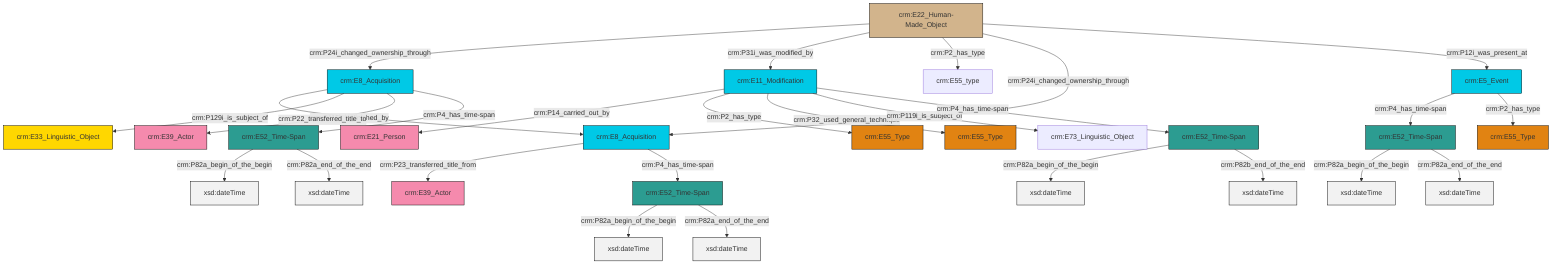 graph TD
classDef Literal fill:#f2f2f2,stroke:#000000;
classDef CRM_Entity fill:#FFFFFF,stroke:#000000;
classDef Temporal_Entity fill:#00C9E6, stroke:#000000;
classDef Type fill:#E18312, stroke:#000000;
classDef Time-Span fill:#2C9C91, stroke:#000000;
classDef Appellation fill:#FFEB7F, stroke:#000000;
classDef Place fill:#008836, stroke:#000000;
classDef Persistent_Item fill:#B266B2, stroke:#000000;
classDef Conceptual_Object fill:#FFD700, stroke:#000000;
classDef Physical_Thing fill:#D2B48C, stroke:#000000;
classDef Actor fill:#f58aad, stroke:#000000;
classDef PC_Classes fill:#4ce600, stroke:#000000;
classDef Multi fill:#cccccc,stroke:#000000;

0["crm:E52_Time-Span"]:::Time-Span -->|crm:P82a_begin_of_the_begin| 1[xsd:dateTime]:::Literal
2["crm:E8_Acquisition"]:::Temporal_Entity -->|crm:P115i_is_finished_by| 3["crm:E8_Acquisition"]:::Temporal_Entity
4["crm:E22_Human-Made_Object"]:::Physical_Thing -->|crm:P24i_changed_ownership_through| 2["crm:E8_Acquisition"]:::Temporal_Entity
8["crm:E11_Modification"]:::Temporal_Entity -->|crm:P14_carried_out_by| 9["crm:E21_Person"]:::Actor
10["crm:E52_Time-Span"]:::Time-Span -->|crm:P82a_begin_of_the_begin| 11[xsd:dateTime]:::Literal
8["crm:E11_Modification"]:::Temporal_Entity -->|crm:P2_has_type| 12["crm:E55_Type"]:::Type
13["crm:E52_Time-Span"]:::Time-Span -->|crm:P82a_begin_of_the_begin| 14[xsd:dateTime]:::Literal
15["crm:E52_Time-Span"]:::Time-Span -->|crm:P82a_begin_of_the_begin| 16[xsd:dateTime]:::Literal
15["crm:E52_Time-Span"]:::Time-Span -->|crm:P82a_end_of_the_end| 17[xsd:dateTime]:::Literal
4["crm:E22_Human-Made_Object"]:::Physical_Thing -->|crm:P31i_was_modified_by| 8["crm:E11_Modification"]:::Temporal_Entity
10["crm:E52_Time-Span"]:::Time-Span -->|crm:P82a_end_of_the_end| 18[xsd:dateTime]:::Literal
8["crm:E11_Modification"]:::Temporal_Entity -->|crm:P32_used_general_technique| 5["crm:E55_Type"]:::Type
13["crm:E52_Time-Span"]:::Time-Span -->|crm:P82a_end_of_the_end| 21[xsd:dateTime]:::Literal
0["crm:E52_Time-Span"]:::Time-Span -->|crm:P82b_end_of_the_end| 25[xsd:dateTime]:::Literal
4["crm:E22_Human-Made_Object"]:::Physical_Thing -->|crm:P2_has_type| 29["crm:E55_type"]:::Default
8["crm:E11_Modification"]:::Temporal_Entity -->|crm:P119i_is_subject_of| 30["crm:E73_Linguistic_Object"]:::Default
4["crm:E22_Human-Made_Object"]:::Physical_Thing -->|crm:P24i_changed_ownership_through| 3["crm:E8_Acquisition"]:::Temporal_Entity
31["crm:E5_Event"]:::Temporal_Entity -->|crm:P4_has_time-span| 13["crm:E52_Time-Span"]:::Time-Span
3["crm:E8_Acquisition"]:::Temporal_Entity -->|crm:P23_transferred_title_from| 22["crm:E39_Actor"]:::Actor
8["crm:E11_Modification"]:::Temporal_Entity -->|crm:P4_has_time-span| 0["crm:E52_Time-Span"]:::Time-Span
4["crm:E22_Human-Made_Object"]:::Physical_Thing -->|crm:P12i_was_present_at| 31["crm:E5_Event"]:::Temporal_Entity
2["crm:E8_Acquisition"]:::Temporal_Entity -->|crm:P129i_is_subject_of| 35["crm:E33_Linguistic_Object"]:::Conceptual_Object
3["crm:E8_Acquisition"]:::Temporal_Entity -->|crm:P4_has_time-span| 10["crm:E52_Time-Span"]:::Time-Span
2["crm:E8_Acquisition"]:::Temporal_Entity -->|crm:P22_transferred_title_to| 37["crm:E39_Actor"]:::Actor
31["crm:E5_Event"]:::Temporal_Entity -->|crm:P2_has_type| 19["crm:E55_Type"]:::Type
2["crm:E8_Acquisition"]:::Temporal_Entity -->|crm:P4_has_time-span| 15["crm:E52_Time-Span"]:::Time-Span